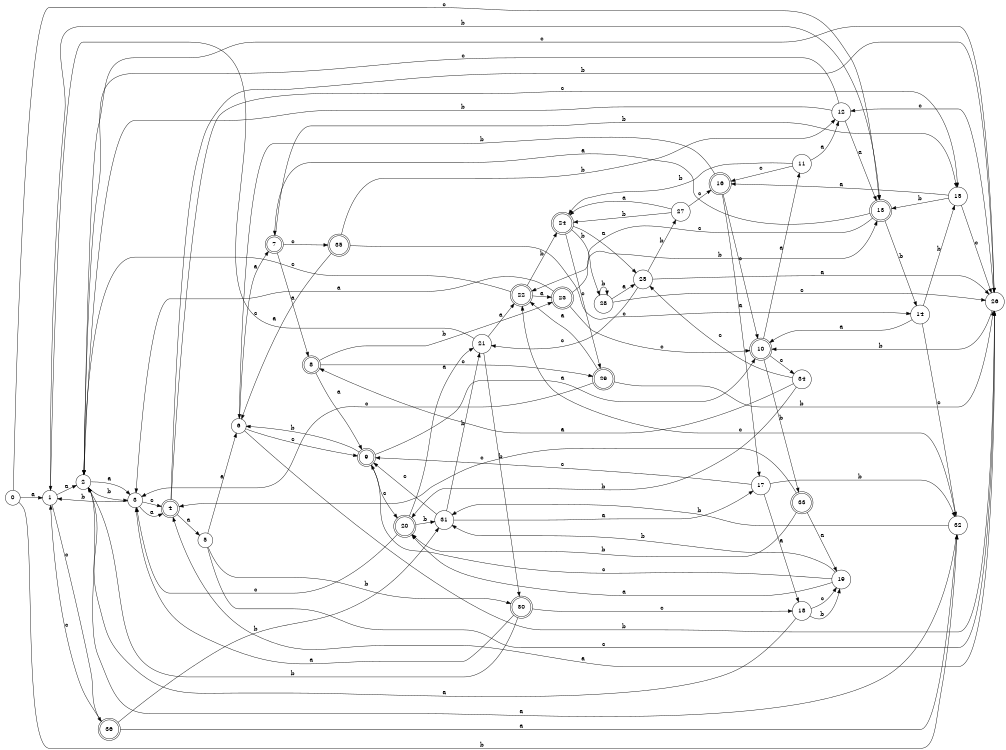 digraph n30_7 {
__start0 [label="" shape="none"];

rankdir=LR;
size="8,5";

s0 [style="filled", color="black", fillcolor="white" shape="circle", label="0"];
s1 [style="filled", color="black", fillcolor="white" shape="circle", label="1"];
s2 [style="filled", color="black", fillcolor="white" shape="circle", label="2"];
s3 [style="filled", color="black", fillcolor="white" shape="circle", label="3"];
s4 [style="rounded,filled", color="black", fillcolor="white" shape="doublecircle", label="4"];
s5 [style="filled", color="black", fillcolor="white" shape="circle", label="5"];
s6 [style="filled", color="black", fillcolor="white" shape="circle", label="6"];
s7 [style="rounded,filled", color="black", fillcolor="white" shape="doublecircle", label="7"];
s8 [style="rounded,filled", color="black", fillcolor="white" shape="doublecircle", label="8"];
s9 [style="rounded,filled", color="black", fillcolor="white" shape="doublecircle", label="9"];
s10 [style="rounded,filled", color="black", fillcolor="white" shape="doublecircle", label="10"];
s11 [style="filled", color="black", fillcolor="white" shape="circle", label="11"];
s12 [style="filled", color="black", fillcolor="white" shape="circle", label="12"];
s13 [style="rounded,filled", color="black", fillcolor="white" shape="doublecircle", label="13"];
s14 [style="filled", color="black", fillcolor="white" shape="circle", label="14"];
s15 [style="filled", color="black", fillcolor="white" shape="circle", label="15"];
s16 [style="rounded,filled", color="black", fillcolor="white" shape="doublecircle", label="16"];
s17 [style="filled", color="black", fillcolor="white" shape="circle", label="17"];
s18 [style="filled", color="black", fillcolor="white" shape="circle", label="18"];
s19 [style="filled", color="black", fillcolor="white" shape="circle", label="19"];
s20 [style="rounded,filled", color="black", fillcolor="white" shape="doublecircle", label="20"];
s21 [style="filled", color="black", fillcolor="white" shape="circle", label="21"];
s22 [style="rounded,filled", color="black", fillcolor="white" shape="doublecircle", label="22"];
s23 [style="rounded,filled", color="black", fillcolor="white" shape="doublecircle", label="23"];
s24 [style="rounded,filled", color="black", fillcolor="white" shape="doublecircle", label="24"];
s25 [style="filled", color="black", fillcolor="white" shape="circle", label="25"];
s26 [style="filled", color="black", fillcolor="white" shape="circle", label="26"];
s27 [style="filled", color="black", fillcolor="white" shape="circle", label="27"];
s28 [style="filled", color="black", fillcolor="white" shape="circle", label="28"];
s29 [style="rounded,filled", color="black", fillcolor="white" shape="doublecircle", label="29"];
s30 [style="rounded,filled", color="black", fillcolor="white" shape="doublecircle", label="30"];
s31 [style="filled", color="black", fillcolor="white" shape="circle", label="31"];
s32 [style="filled", color="black", fillcolor="white" shape="circle", label="32"];
s33 [style="rounded,filled", color="black", fillcolor="white" shape="doublecircle", label="33"];
s34 [style="filled", color="black", fillcolor="white" shape="circle", label="34"];
s35 [style="rounded,filled", color="black", fillcolor="white" shape="doublecircle", label="35"];
s36 [style="rounded,filled", color="black", fillcolor="white" shape="doublecircle", label="36"];
s0 -> s1 [label="a"];
s0 -> s32 [label="b"];
s0 -> s13 [label="c"];
s1 -> s2 [label="a"];
s1 -> s13 [label="b"];
s1 -> s36 [label="c"];
s2 -> s3 [label="a"];
s2 -> s3 [label="b"];
s2 -> s26 [label="c"];
s3 -> s4 [label="a"];
s3 -> s1 [label="b"];
s3 -> s4 [label="c"];
s4 -> s5 [label="a"];
s4 -> s26 [label="b"];
s4 -> s15 [label="c"];
s5 -> s6 [label="a"];
s5 -> s30 [label="b"];
s5 -> s26 [label="c"];
s6 -> s7 [label="a"];
s6 -> s26 [label="b"];
s6 -> s9 [label="c"];
s7 -> s8 [label="a"];
s7 -> s15 [label="b"];
s7 -> s35 [label="c"];
s8 -> s9 [label="a"];
s8 -> s23 [label="b"];
s8 -> s29 [label="c"];
s9 -> s10 [label="a"];
s9 -> s6 [label="b"];
s9 -> s20 [label="c"];
s10 -> s11 [label="a"];
s10 -> s33 [label="b"];
s10 -> s34 [label="c"];
s11 -> s12 [label="a"];
s11 -> s24 [label="b"];
s11 -> s16 [label="c"];
s12 -> s13 [label="a"];
s12 -> s2 [label="b"];
s12 -> s2 [label="c"];
s13 -> s7 [label="a"];
s13 -> s14 [label="b"];
s13 -> s22 [label="c"];
s14 -> s10 [label="a"];
s14 -> s15 [label="b"];
s14 -> s32 [label="c"];
s15 -> s16 [label="a"];
s15 -> s13 [label="b"];
s15 -> s26 [label="c"];
s16 -> s17 [label="a"];
s16 -> s6 [label="b"];
s16 -> s10 [label="c"];
s17 -> s18 [label="a"];
s17 -> s32 [label="b"];
s17 -> s9 [label="c"];
s18 -> s2 [label="a"];
s18 -> s19 [label="b"];
s18 -> s19 [label="c"];
s19 -> s20 [label="a"];
s19 -> s31 [label="b"];
s19 -> s9 [label="c"];
s20 -> s21 [label="a"];
s20 -> s31 [label="b"];
s20 -> s3 [label="c"];
s21 -> s22 [label="a"];
s21 -> s30 [label="b"];
s21 -> s1 [label="c"];
s22 -> s23 [label="a"];
s22 -> s24 [label="b"];
s22 -> s2 [label="c"];
s23 -> s3 [label="a"];
s23 -> s13 [label="b"];
s23 -> s10 [label="c"];
s24 -> s25 [label="a"];
s24 -> s28 [label="b"];
s24 -> s29 [label="c"];
s25 -> s26 [label="a"];
s25 -> s27 [label="b"];
s25 -> s21 [label="c"];
s26 -> s4 [label="a"];
s26 -> s10 [label="b"];
s26 -> s12 [label="c"];
s27 -> s24 [label="a"];
s27 -> s24 [label="b"];
s27 -> s16 [label="c"];
s28 -> s25 [label="a"];
s28 -> s28 [label="b"];
s28 -> s26 [label="c"];
s29 -> s22 [label="a"];
s29 -> s26 [label="b"];
s29 -> s3 [label="c"];
s30 -> s3 [label="a"];
s30 -> s2 [label="b"];
s30 -> s18 [label="c"];
s31 -> s17 [label="a"];
s31 -> s21 [label="b"];
s31 -> s9 [label="c"];
s32 -> s2 [label="a"];
s32 -> s31 [label="b"];
s32 -> s22 [label="c"];
s33 -> s19 [label="a"];
s33 -> s20 [label="b"];
s33 -> s4 [label="c"];
s34 -> s8 [label="a"];
s34 -> s20 [label="b"];
s34 -> s25 [label="c"];
s35 -> s6 [label="a"];
s35 -> s12 [label="b"];
s35 -> s14 [label="c"];
s36 -> s32 [label="a"];
s36 -> s31 [label="b"];
s36 -> s1 [label="c"];

}